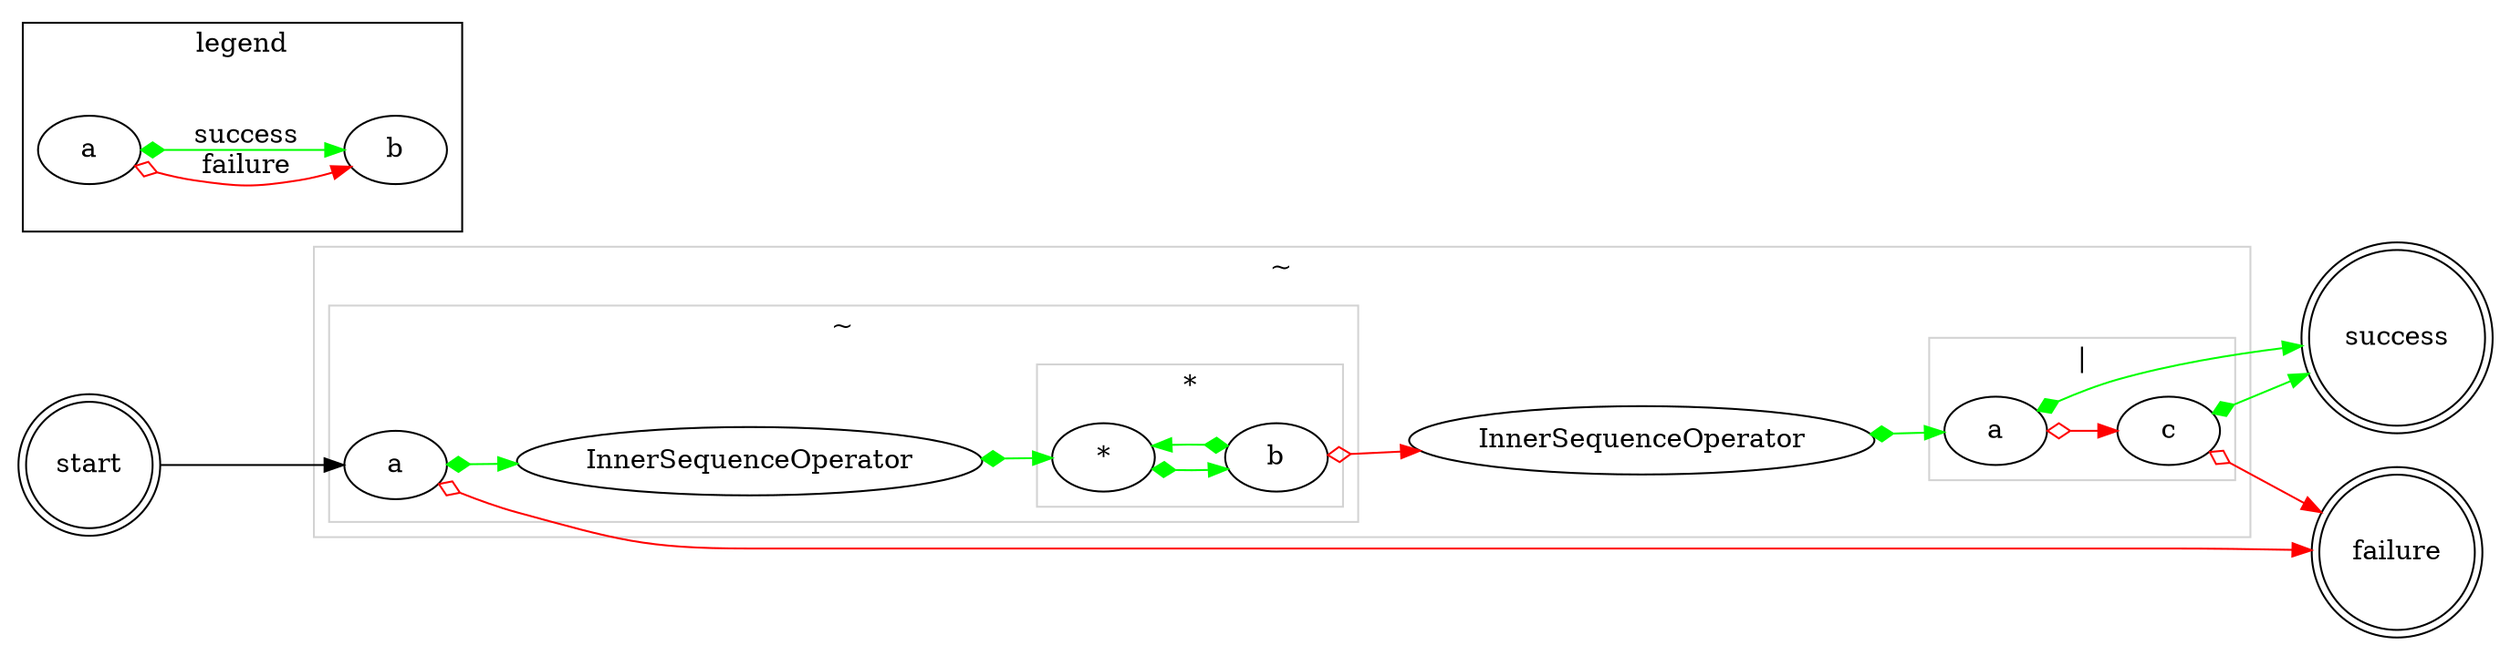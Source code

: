 digraph G {
	rankdir=LR;
	subgraph "cluster_~0" {
		subgraph "cluster_~1" {
			subgraph "cluster_*" {
				"*" -> "b" [color=green arrowtail=diamond dir=both];
				"b" -> "*" [color=green arrowtail=diamond dir=both];
				label = "*";
				labelloc="t";
				color=lightgrey;
			}
			a1 [label="a"]
			a1 -> InnerSequenceOperator -> "*" [color=green arrowtail=diamond dir=both];
			label = "~";
			labelloc="t";
			color=lightgrey;
		}
		subgraph "cluster_|" {
			a2 [label="a"]
			"a2" -> "c" [color=red arrowtail=odiamond dir=both];
			label = "|";
			labelloc="t";
			color=lightgrey;
		}
		color=lightgrey;
		InnerSequenceOperator2 [label="InnerSequenceOperator"]
		"b" -> InnerSequenceOperator2 [color=red arrowtail=odiamond dir=both];
		InnerSequenceOperator2 -> "a2" [color=green arrowtail=diamond dir=both];
		label = "~";
		labelloc="t";
			
	}
	start [shape=doublecircle];
	success [shape=doublecircle];
	failure [shape=doublecircle];
	start -> a1;
	"a1" -> failure [color=red arrowtail=odiamond dir=both];
	a2 -> success [color=green arrowtail=diamond dir=both];
	"c" -> success [color=green arrowtail=diamond dir=both];
	"c" -> failure [color=red arrowtail=odiamond dir=both];

	subgraph "cluster_legend" {
		nodea [label="a"];
		nodeb [label="b"];
		nodea -> nodeb [label="failure" color=red arrowtail=odiamond dir=both];
		nodea -> nodeb [label="success" color=green arrowtail=diamond dir=both];
		label = "legend";
		labelloc="t";
		color=black;
	}

}

